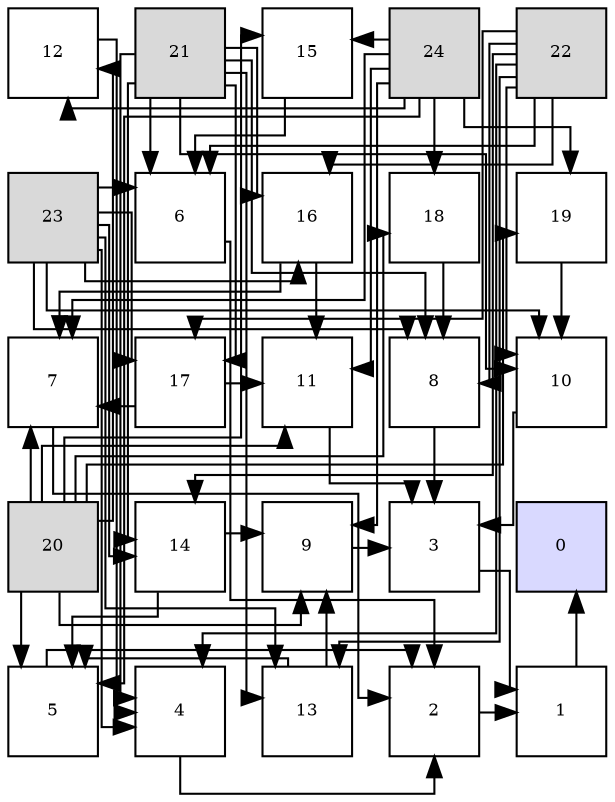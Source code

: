 digraph layout{
 rankdir=TB;
 splines=ortho;
 node [style=filled shape=square fixedsize=true width=0.6];
0[label="12", fontsize=8, fillcolor="#ffffff"];
1[label="21", fontsize=8, fillcolor="#d9d9d9"];
2[label="15", fontsize=8, fillcolor="#ffffff"];
3[label="24", fontsize=8, fillcolor="#d9d9d9"];
4[label="22", fontsize=8, fillcolor="#d9d9d9"];
5[label="23", fontsize=8, fillcolor="#d9d9d9"];
6[label="6", fontsize=8, fillcolor="#ffffff"];
7[label="16", fontsize=8, fillcolor="#ffffff"];
8[label="18", fontsize=8, fillcolor="#ffffff"];
9[label="19", fontsize=8, fillcolor="#ffffff"];
10[label="7", fontsize=8, fillcolor="#ffffff"];
11[label="17", fontsize=8, fillcolor="#ffffff"];
12[label="11", fontsize=8, fillcolor="#ffffff"];
13[label="8", fontsize=8, fillcolor="#ffffff"];
14[label="10", fontsize=8, fillcolor="#ffffff"];
15[label="20", fontsize=8, fillcolor="#d9d9d9"];
16[label="14", fontsize=8, fillcolor="#ffffff"];
17[label="9", fontsize=8, fillcolor="#ffffff"];
18[label="3", fontsize=8, fillcolor="#ffffff"];
19[label="0", fontsize=8, fillcolor="#d9d9ff"];
20[label="5", fontsize=8, fillcolor="#ffffff"];
21[label="4", fontsize=8, fillcolor="#ffffff"];
22[label="13", fontsize=8, fillcolor="#ffffff"];
23[label="2", fontsize=8, fillcolor="#ffffff"];
24[label="1", fontsize=8, fillcolor="#ffffff"];
edge [constraint=false, style=vis];24 -> 19;
23 -> 24;
18 -> 24;
21 -> 23;
20 -> 23;
6 -> 23;
10 -> 23;
13 -> 18;
17 -> 18;
14 -> 18;
12 -> 18;
0 -> 21;
1 -> 21;
4 -> 21;
5 -> 21;
22 -> 20;
16 -> 20;
15 -> 20;
3 -> 20;
2 -> 6;
1 -> 6;
4 -> 6;
5 -> 6;
7 -> 10;
11 -> 10;
15 -> 10;
3 -> 10;
8 -> 13;
1 -> 13;
4 -> 13;
5 -> 13;
22 -> 17;
16 -> 17;
15 -> 17;
3 -> 17;
9 -> 14;
1 -> 14;
4 -> 14;
5 -> 14;
7 -> 12;
11 -> 12;
15 -> 12;
3 -> 12;
15 -> 0;
3 -> 0;
1 -> 22;
4 -> 22;
5 -> 22;
1 -> 16;
4 -> 16;
5 -> 16;
15 -> 2;
3 -> 2;
1 -> 7;
4 -> 7;
5 -> 7;
1 -> 11;
4 -> 11;
5 -> 11;
15 -> 8;
3 -> 8;
15 -> 9;
3 -> 9;
edge [constraint=true, style=invis];
0 -> 5 -> 10 -> 15 -> 20;
1 -> 6 -> 11 -> 16 -> 21;
2 -> 7 -> 12 -> 17 -> 22;
3 -> 8 -> 13 -> 18 -> 23;
4 -> 9 -> 14 -> 19 -> 24;
rank = same {0 -> 1 -> 2 -> 3 -> 4};
rank = same {5 -> 6 -> 7 -> 8 -> 9};
rank = same {10 -> 11 -> 12 -> 13 -> 14};
rank = same {15 -> 16 -> 17 -> 18 -> 19};
rank = same {20 -> 21 -> 22 -> 23 -> 24};
}